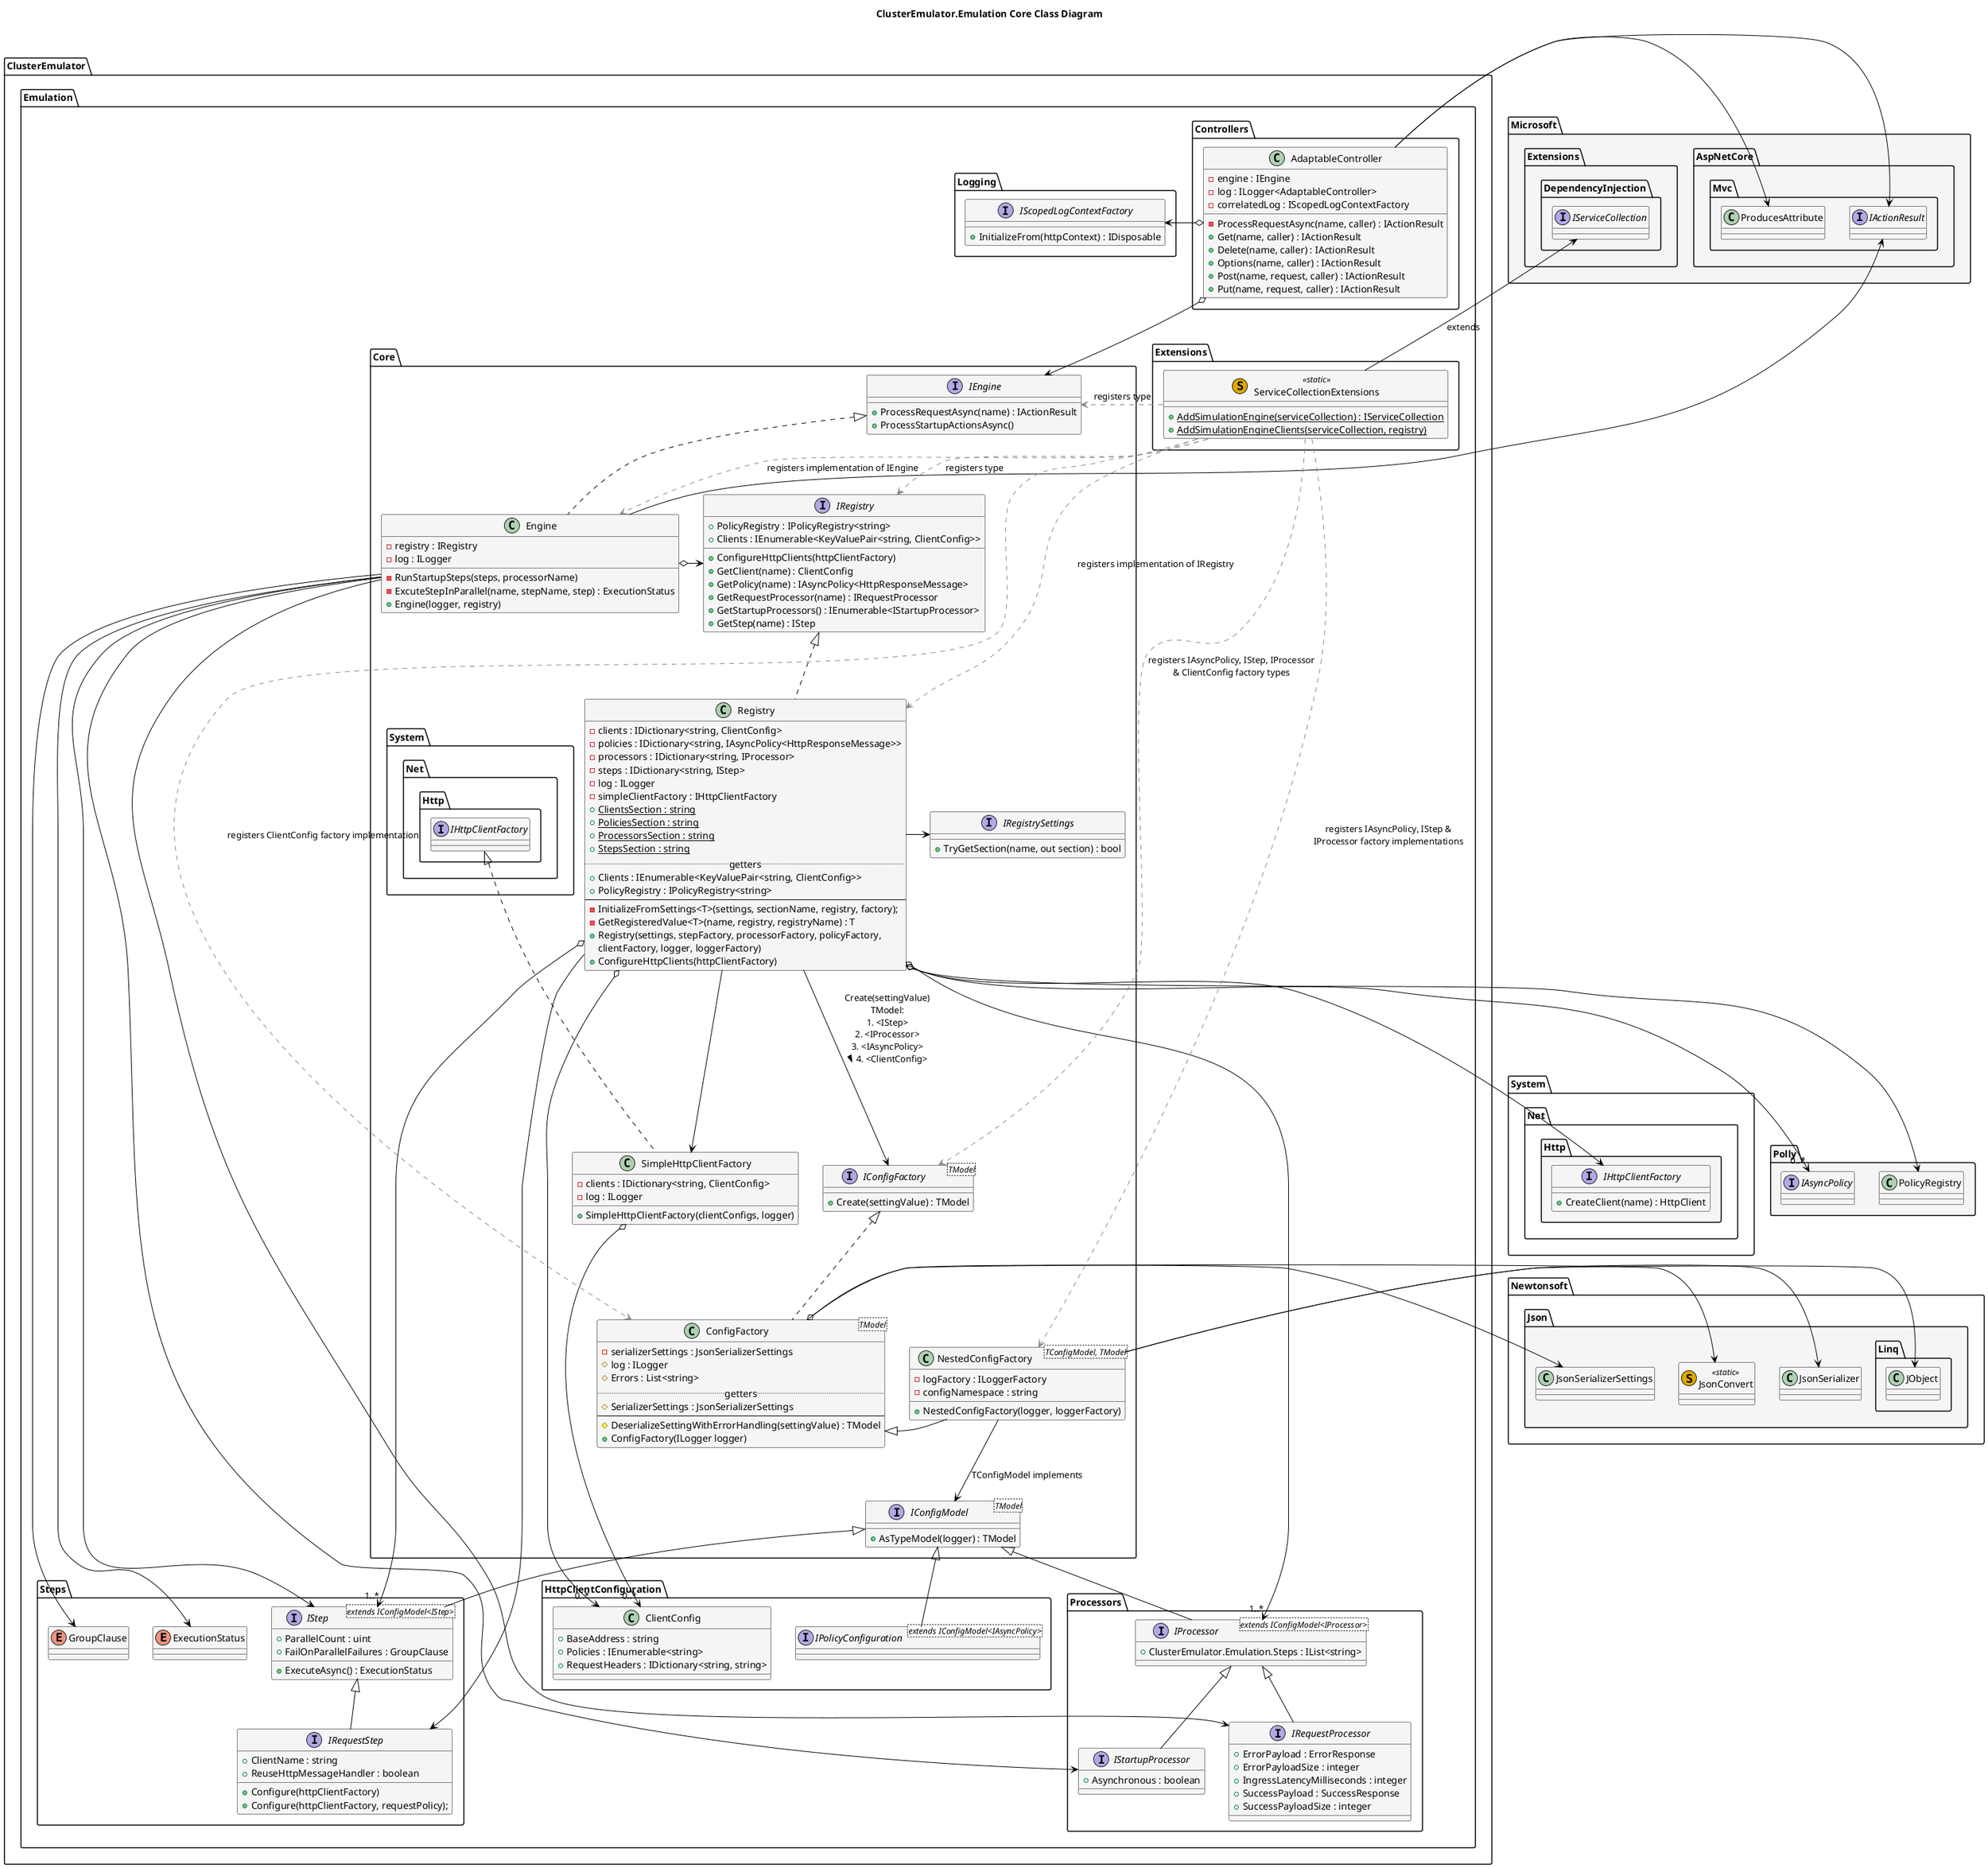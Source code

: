 @startuml

skinparam class {
    FontName Arial
    BorderColor black
    BackgroundColor whitesmoke
    ArrowColor black
}

title ClusterEmulator.Emulation Core Class Diagram

namespace ClusterEmulator.Emulation.Controllers {
    class AdaptableController {
        - engine : IEngine
        - log : ILogger<AdaptableController>
        - correlatedLog : IScopedLogContextFactory
        - ProcessRequestAsync(name, caller) : IActionResult
        + Get(name, caller) : IActionResult
        + Delete(name, caller) : IActionResult
        + Options(name, caller) : IActionResult
        + Post(name, request, caller) : IActionResult
        + Put(name, request, caller) : IActionResult
    }
}

namespace ClusterEmulator.Emulation.Core {
    interface IConfigFactory<TModel> {
        + Create(settingValue) : TModel
    }

    class ConfigFactory<TModel> implements IConfigFactory {
        - serializerSettings : JsonSerializerSettings
        # log : ILogger
        # Errors : List<string>
        ..getters..
        # SerializerSettings : JsonSerializerSettings
        ----
        # DeserializeSettingWithErrorHandling(settingValue) : TModel
        + ConfigFactory(ILogger logger)
    }

    interface IEngine {
        + ProcessRequestAsync(name) : IActionResult
        + ProcessStartupActionsAsync()
    }

    class Engine implements IEngine {
        - registry : IRegistry
        - log : ILogger
        - RunStartupSteps(steps, processorName)
        - ExcuteStepInParallel(name, stepName, step) : ExecutionStatus
        + Engine(logger, registry)
    }

    interface IConfigModel<TModel> {
        + AsTypeModel(logger) : TModel
    }

    interface IRegistry {
        + PolicyRegistry : IPolicyRegistry<string>
        + Clients : IEnumerable<KeyValuePair<string, ClientConfig>>
        + ConfigureHttpClients(httpClientFactory)
        + GetClient(name) : ClientConfig
        + GetPolicy(name) : IAsyncPolicy<HttpResponseMessage>
        + GetRequestProcessor(name) : IRequestProcessor
        + GetStartupProcessors() : IEnumerable<IStartupProcessor>
        + GetStep(name) : IStep
    }

    interface IRegistrySettings {
        + TryGetSection(name, out section) : bool
    }

    class Registry implements IRegistry {
        - clients : IDictionary<string, ClientConfig>
        - policies : IDictionary<string, IAsyncPolicy<HttpResponseMessage>>
        - processors : IDictionary<string, IProcessor>
        - steps : IDictionary<string, IStep>
        - log : ILogger
        - simpleClientFactory : IHttpClientFactory
        + {static} ClientsSection : string
        + {static} PoliciesSection : string
        + {static} ProcessorsSection : string
        + {static} StepsSection : string
        ..getters..
        + Clients : IEnumerable<KeyValuePair<string, ClientConfig>>
        + PolicyRegistry : IPolicyRegistry<string>
        ----
        - InitializeFromSettings<T>(settings, sectionName, registry, factory);
        - GetRegisteredValue<T>(name, registry, registryName) : T
        + Registry(settings, stepFactory, processorFactory, policyFactory,
        clientFactory, logger, loggerFactory)
        + ConfigureHttpClients(httpClientFactory)
    }

    class NestedConfigFactory<TConfigModel, TModel> extends ConfigFactory {
        - logFactory : ILoggerFactory
        - configNamespace : string
        + NestedConfigFactory(logger, loggerFactory)
    }

    class SimpleHttpClientFactory implements System.Net.Http.IHttpClientFactory {
        - clients : IDictionary<string, ClientConfig>
        - log : ILogger
        + SimpleHttpClientFactory(clientConfigs, logger)
    }

    Engine o-> IRegistry
    NestedConfigFactory --> IConfigModel : TConfigModel implements
    NestedConfigFactory -[hidden]> ConfigFactory
    Registry -> IRegistrySettings
    Registry --> IConfigFactory : Create(settingValue)\nTModel:\n1. <IStep>\n2. <IProcessor>\n3. <IAsyncPolicy>\n4. <ClientConfig> >
    Registry --> SimpleHttpClientFactory
}


namespace ClusterEmulator.Emulation.Extensions {
    class ServiceCollectionExtensions << (S,#DDAA00) static >> {
        + {static} AddSimulationEngine(serviceCollection) : IServiceCollection
        + {static} AddSimulationEngineClients(serviceCollection, registry)
    }
}


namespace System.Net.Http #whitesmoke {
    interface IHttpClientFactory {
        + CreateClient(name) : HttpClient
    }
}

namespace ClusterEmulator.Emulation.HttpClientConfiguration {
    interface IPolicyConfiguration<extends IConfigModel<IAsyncPolicy>> extends ClusterEmulator.Emulation.Core.IConfigModel

    class ClientConfig {
        + BaseAddress : string
        + Policies : IEnumerable<string>
        + RequestHeaders : IDictionary<string, string>
    }
}

namespace ClusterEmulator.Emulation.Logging {
    interface IScopedLogContextFactory {
        + InitializeFrom(httpContext) : IDisposable
    }
}

namespace ClusterEmulator.Emulation.Processors {
    interface IProcessor<extends IConfigModel<IProcessor>> extends ClusterEmulator.Emulation.Core.IConfigModel {
        + ClusterEmulator.Emulation.Steps : IList<string>
    }

    interface IRequestProcessor extends IProcessor {
        + ErrorPayload : ErrorResponse
        + ErrorPayloadSize : integer
        + IngressLatencyMilliseconds : integer
        + SuccessPayload : SuccessResponse
        + SuccessPayloadSize : integer
    }

    interface IStartupProcessor extends IProcessor {
        + Asynchronous : boolean
    }
}


namespace ClusterEmulator.Emulation.Steps {
    interface IStep<extends IConfigModel<IStep>> extends ClusterEmulator.Emulation.Core.IConfigModel {
        + ParallelCount : uint
        + FailOnParallelFailures : GroupClause
        + ExecuteAsync() : ExecutionStatus
    }

    interface IRequestStep extends IStep {
        + ClientName : string
        + ReuseHttpMessageHandler : boolean
        + Configure(httpClientFactory)
        + Configure(httpClientFactory, requestPolicy);
    }

    enum GroupClause
    enum ExecutionStatus
}


'Microsoft namespaces'
namespace Microsoft #whitesmoke {
    namespace AspNetCore {
        namespace Mvc {
            interface IActionResult
            class ProducesAttribute
        }
    }

    namespace Extensions {
        namespace DependencyInjection {
            interface IServiceCollection
        }
    }    
}

'Newtonsoft namespaces'
namespace Newtonsoft.Json #whitesmoke {
    class JsonConvert << (S,#DDAA00) static >>
    class JsonSerializer
    class JsonSerializerSettings

    namespace Linq {
        class JObject
    }    
}

'Polly namespaces'
namespace Polly #whitesmoke {
    interface IAsyncPolicy
    class PolicyRegistry
}

'ClusterEmulator.Emulation.Controllers connections'
ClusterEmulator.Emulation.Controllers.AdaptableController o--> ClusterEmulator.Emulation.Core.IEngine
ClusterEmulator.Emulation.Controllers.AdaptableController o-> ClusterEmulator.Emulation.Logging.IScopedLogContextFactory
ClusterEmulator.Emulation.Controllers.AdaptableController -> Microsoft.AspNetCore.Mvc.IActionResult
ClusterEmulator.Emulation.Controllers.AdaptableController -> Microsoft.AspNetCore.Mvc.ProducesAttribute

'ClusterEmulator.Emulation.Core connections'
ClusterEmulator.Emulation.Core.Engine --> ClusterEmulator.Emulation.Processors.IRequestProcessor
ClusterEmulator.Emulation.Core.Engine --> ClusterEmulator.Emulation.Processors.IStartupProcessor
ClusterEmulator.Emulation.Core.Engine --> ClusterEmulator.Emulation.Steps.IStep
ClusterEmulator.Emulation.Core.Engine --> ClusterEmulator.Emulation.Steps.ExecutionStatus
ClusterEmulator.Emulation.Core.Engine --> ClusterEmulator.Emulation.Steps.GroupClause
ClusterEmulator.Emulation.Core.Engine -up-> Microsoft.AspNetCore.Mvc.IActionResult

ClusterEmulator.Emulation.Core.Registry o--> "0..*" ClusterEmulator.Emulation.HttpClientConfiguration.ClientConfig
ClusterEmulator.Emulation.Core.Registry o--> "1..*" ClusterEmulator.Emulation.Processors.IProcessor
ClusterEmulator.Emulation.Core.Registry o--> "1..*" ClusterEmulator.Emulation.Steps.IStep

ClusterEmulator.Emulation.Core.Registry o--> Polly.PolicyRegistry
ClusterEmulator.Emulation.Core.Registry o--> "0..*" Polly.IAsyncPolicy
ClusterEmulator.Emulation.Core.Registry o--> System.Net.Http.IHttpClientFactory

ClusterEmulator.Emulation.Core.Registry --> ClusterEmulator.Emulation.Steps.IRequestStep

ClusterEmulator.Emulation.Core.SimpleHttpClientFactory o--> "0..*" ClusterEmulator.Emulation.HttpClientConfiguration.ClientConfig

ClusterEmulator.Emulation.Core.ConfigFactory o-> Newtonsoft.Json.JsonSerializerSettings
ClusterEmulator.Emulation.Core.ConfigFactory -> Newtonsoft.Json.JsonConvert

ClusterEmulator.Emulation.Core.NestedConfigFactory -> Newtonsoft.Json.JsonSerializer
ClusterEmulator.Emulation.Core.NestedConfigFactory -> Newtonsoft.Json.Linq.JObject


ClusterEmulator.Emulation.Extensions.ServiceCollectionExtensions -up-> Microsoft.Extensions.DependencyInjection.IServiceCollection: extends
ClusterEmulator.Emulation.Extensions.ServiceCollectionExtensions .[#888888].> ClusterEmulator.Emulation.Core.IConfigFactory : registers IAsyncPolicy, IStep, IProcessor\n& ClientConfig factory types
ClusterEmulator.Emulation.Extensions.ServiceCollectionExtensions .[#888888].> ClusterEmulator.Emulation.Core.NestedConfigFactory : registers IAsyncPolicy, IStep &\nIProcessor factory implementations
ClusterEmulator.Emulation.Extensions.ServiceCollectionExtensions .[#888888].> ClusterEmulator.Emulation.Core.ConfigFactory : registers ClientConfig factory implementation
ClusterEmulator.Emulation.Extensions.ServiceCollectionExtensions .[#888888].> ClusterEmulator.Emulation.Core.IRegistry : registers type
ClusterEmulator.Emulation.Extensions.ServiceCollectionExtensions .[#888888].> ClusterEmulator.Emulation.Core.Registry : registers implementation of IRegistry
ClusterEmulator.Emulation.Extensions.ServiceCollectionExtensions .[#888888]> ClusterEmulator.Emulation.Core.IEngine : registers type
ClusterEmulator.Emulation.Extensions.ServiceCollectionExtensions .[#888888].> ClusterEmulator.Emulation.Core.Engine : registers implementation of IEngine

@enduml